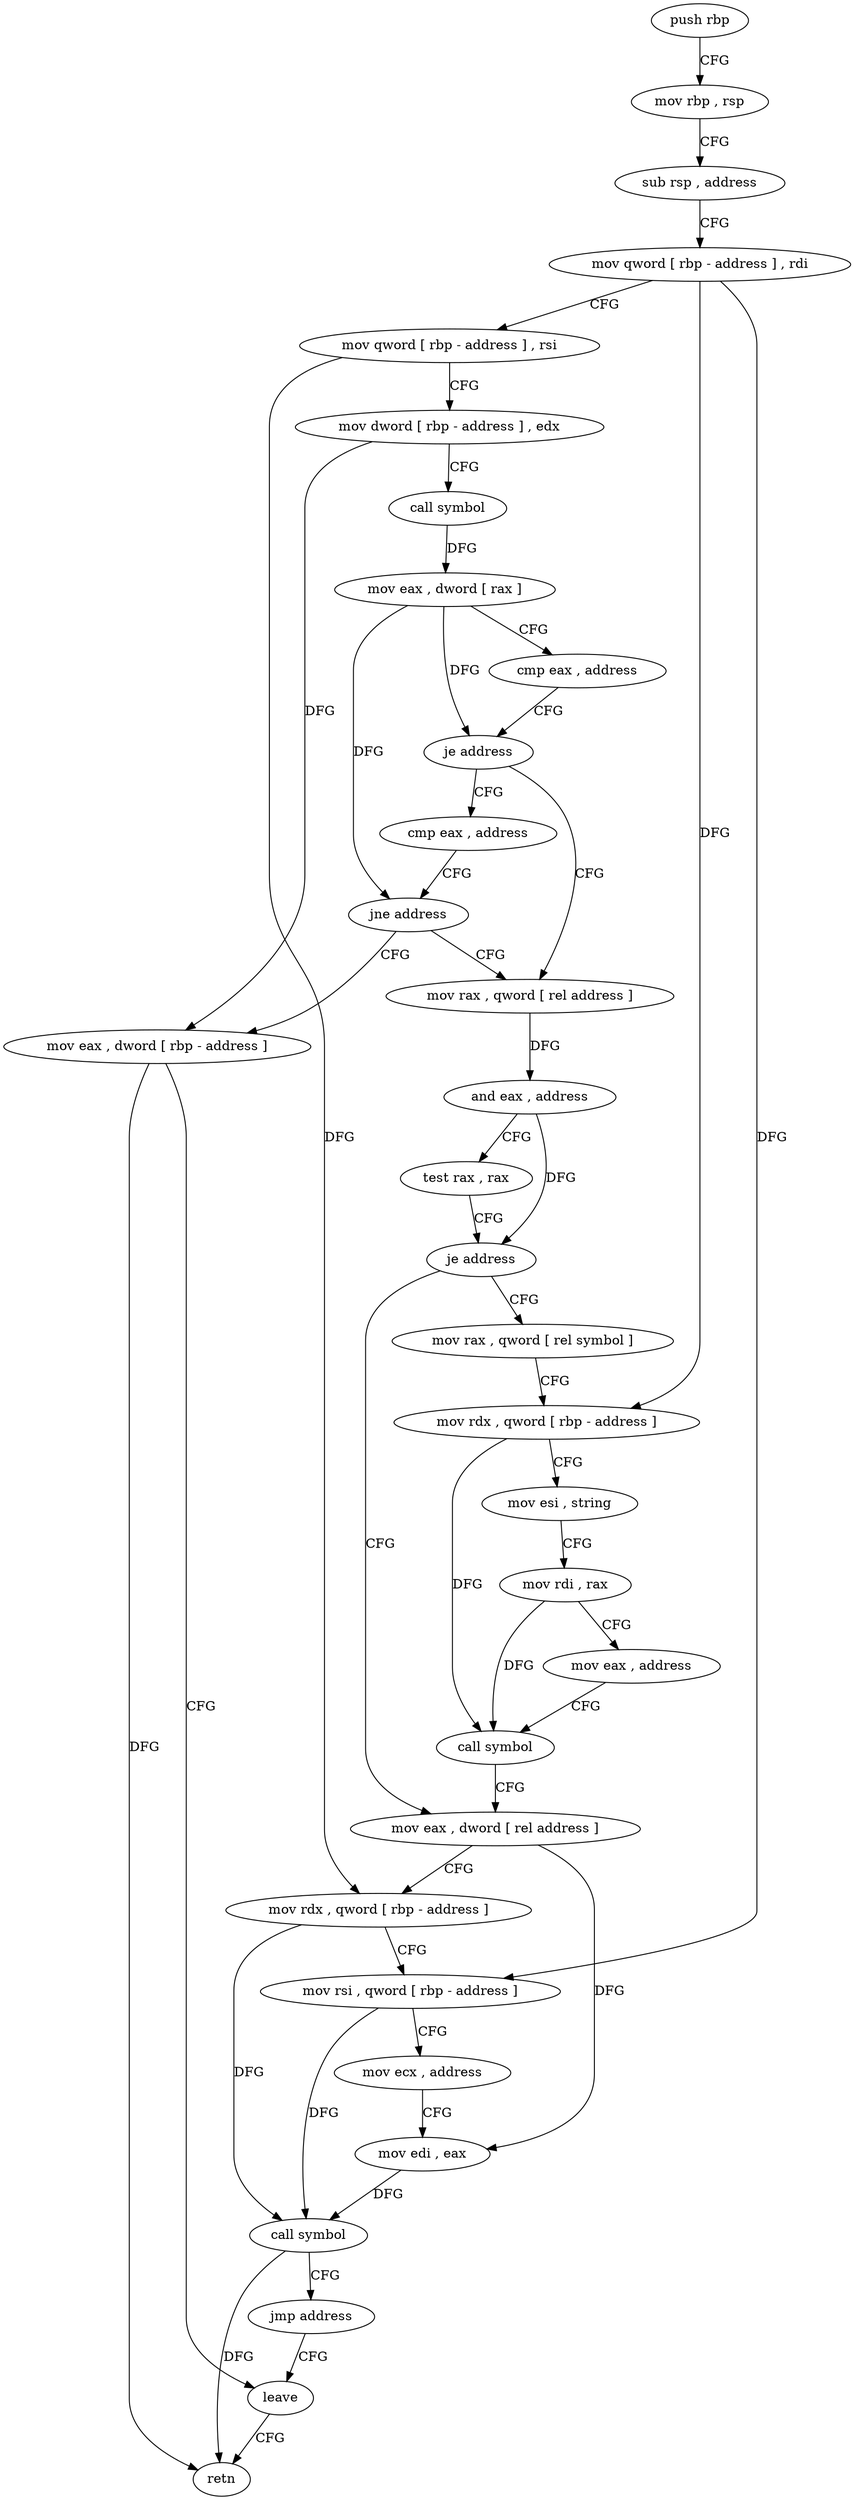 digraph "func" {
"4239662" [label = "push rbp" ]
"4239663" [label = "mov rbp , rsp" ]
"4239666" [label = "sub rsp , address" ]
"4239670" [label = "mov qword [ rbp - address ] , rdi" ]
"4239674" [label = "mov qword [ rbp - address ] , rsi" ]
"4239678" [label = "mov dword [ rbp - address ] , edx" ]
"4239681" [label = "call symbol" ]
"4239686" [label = "mov eax , dword [ rax ]" ]
"4239688" [label = "cmp eax , address" ]
"4239691" [label = "je address" ]
"4239698" [label = "mov rax , qword [ rel address ]" ]
"4239693" [label = "cmp eax , address" ]
"4239705" [label = "and eax , address" ]
"4239708" [label = "test rax , rax" ]
"4239711" [label = "je address" ]
"4239742" [label = "mov eax , dword [ rel address ]" ]
"4239713" [label = "mov rax , qword [ rel symbol ]" ]
"4239696" [label = "jne address" ]
"4239770" [label = "mov eax , dword [ rbp - address ]" ]
"4239748" [label = "mov rdx , qword [ rbp - address ]" ]
"4239752" [label = "mov rsi , qword [ rbp - address ]" ]
"4239756" [label = "mov ecx , address" ]
"4239761" [label = "mov edi , eax" ]
"4239763" [label = "call symbol" ]
"4239768" [label = "jmp address" ]
"4239773" [label = "leave" ]
"4239720" [label = "mov rdx , qword [ rbp - address ]" ]
"4239724" [label = "mov esi , string" ]
"4239729" [label = "mov rdi , rax" ]
"4239732" [label = "mov eax , address" ]
"4239737" [label = "call symbol" ]
"4239774" [label = "retn" ]
"4239662" -> "4239663" [ label = "CFG" ]
"4239663" -> "4239666" [ label = "CFG" ]
"4239666" -> "4239670" [ label = "CFG" ]
"4239670" -> "4239674" [ label = "CFG" ]
"4239670" -> "4239752" [ label = "DFG" ]
"4239670" -> "4239720" [ label = "DFG" ]
"4239674" -> "4239678" [ label = "CFG" ]
"4239674" -> "4239748" [ label = "DFG" ]
"4239678" -> "4239681" [ label = "CFG" ]
"4239678" -> "4239770" [ label = "DFG" ]
"4239681" -> "4239686" [ label = "DFG" ]
"4239686" -> "4239688" [ label = "CFG" ]
"4239686" -> "4239691" [ label = "DFG" ]
"4239686" -> "4239696" [ label = "DFG" ]
"4239688" -> "4239691" [ label = "CFG" ]
"4239691" -> "4239698" [ label = "CFG" ]
"4239691" -> "4239693" [ label = "CFG" ]
"4239698" -> "4239705" [ label = "DFG" ]
"4239693" -> "4239696" [ label = "CFG" ]
"4239705" -> "4239708" [ label = "CFG" ]
"4239705" -> "4239711" [ label = "DFG" ]
"4239708" -> "4239711" [ label = "CFG" ]
"4239711" -> "4239742" [ label = "CFG" ]
"4239711" -> "4239713" [ label = "CFG" ]
"4239742" -> "4239748" [ label = "CFG" ]
"4239742" -> "4239761" [ label = "DFG" ]
"4239713" -> "4239720" [ label = "CFG" ]
"4239696" -> "4239770" [ label = "CFG" ]
"4239696" -> "4239698" [ label = "CFG" ]
"4239770" -> "4239773" [ label = "CFG" ]
"4239770" -> "4239774" [ label = "DFG" ]
"4239748" -> "4239752" [ label = "CFG" ]
"4239748" -> "4239763" [ label = "DFG" ]
"4239752" -> "4239756" [ label = "CFG" ]
"4239752" -> "4239763" [ label = "DFG" ]
"4239756" -> "4239761" [ label = "CFG" ]
"4239761" -> "4239763" [ label = "DFG" ]
"4239763" -> "4239768" [ label = "CFG" ]
"4239763" -> "4239774" [ label = "DFG" ]
"4239768" -> "4239773" [ label = "CFG" ]
"4239773" -> "4239774" [ label = "CFG" ]
"4239720" -> "4239724" [ label = "CFG" ]
"4239720" -> "4239737" [ label = "DFG" ]
"4239724" -> "4239729" [ label = "CFG" ]
"4239729" -> "4239732" [ label = "CFG" ]
"4239729" -> "4239737" [ label = "DFG" ]
"4239732" -> "4239737" [ label = "CFG" ]
"4239737" -> "4239742" [ label = "CFG" ]
}
